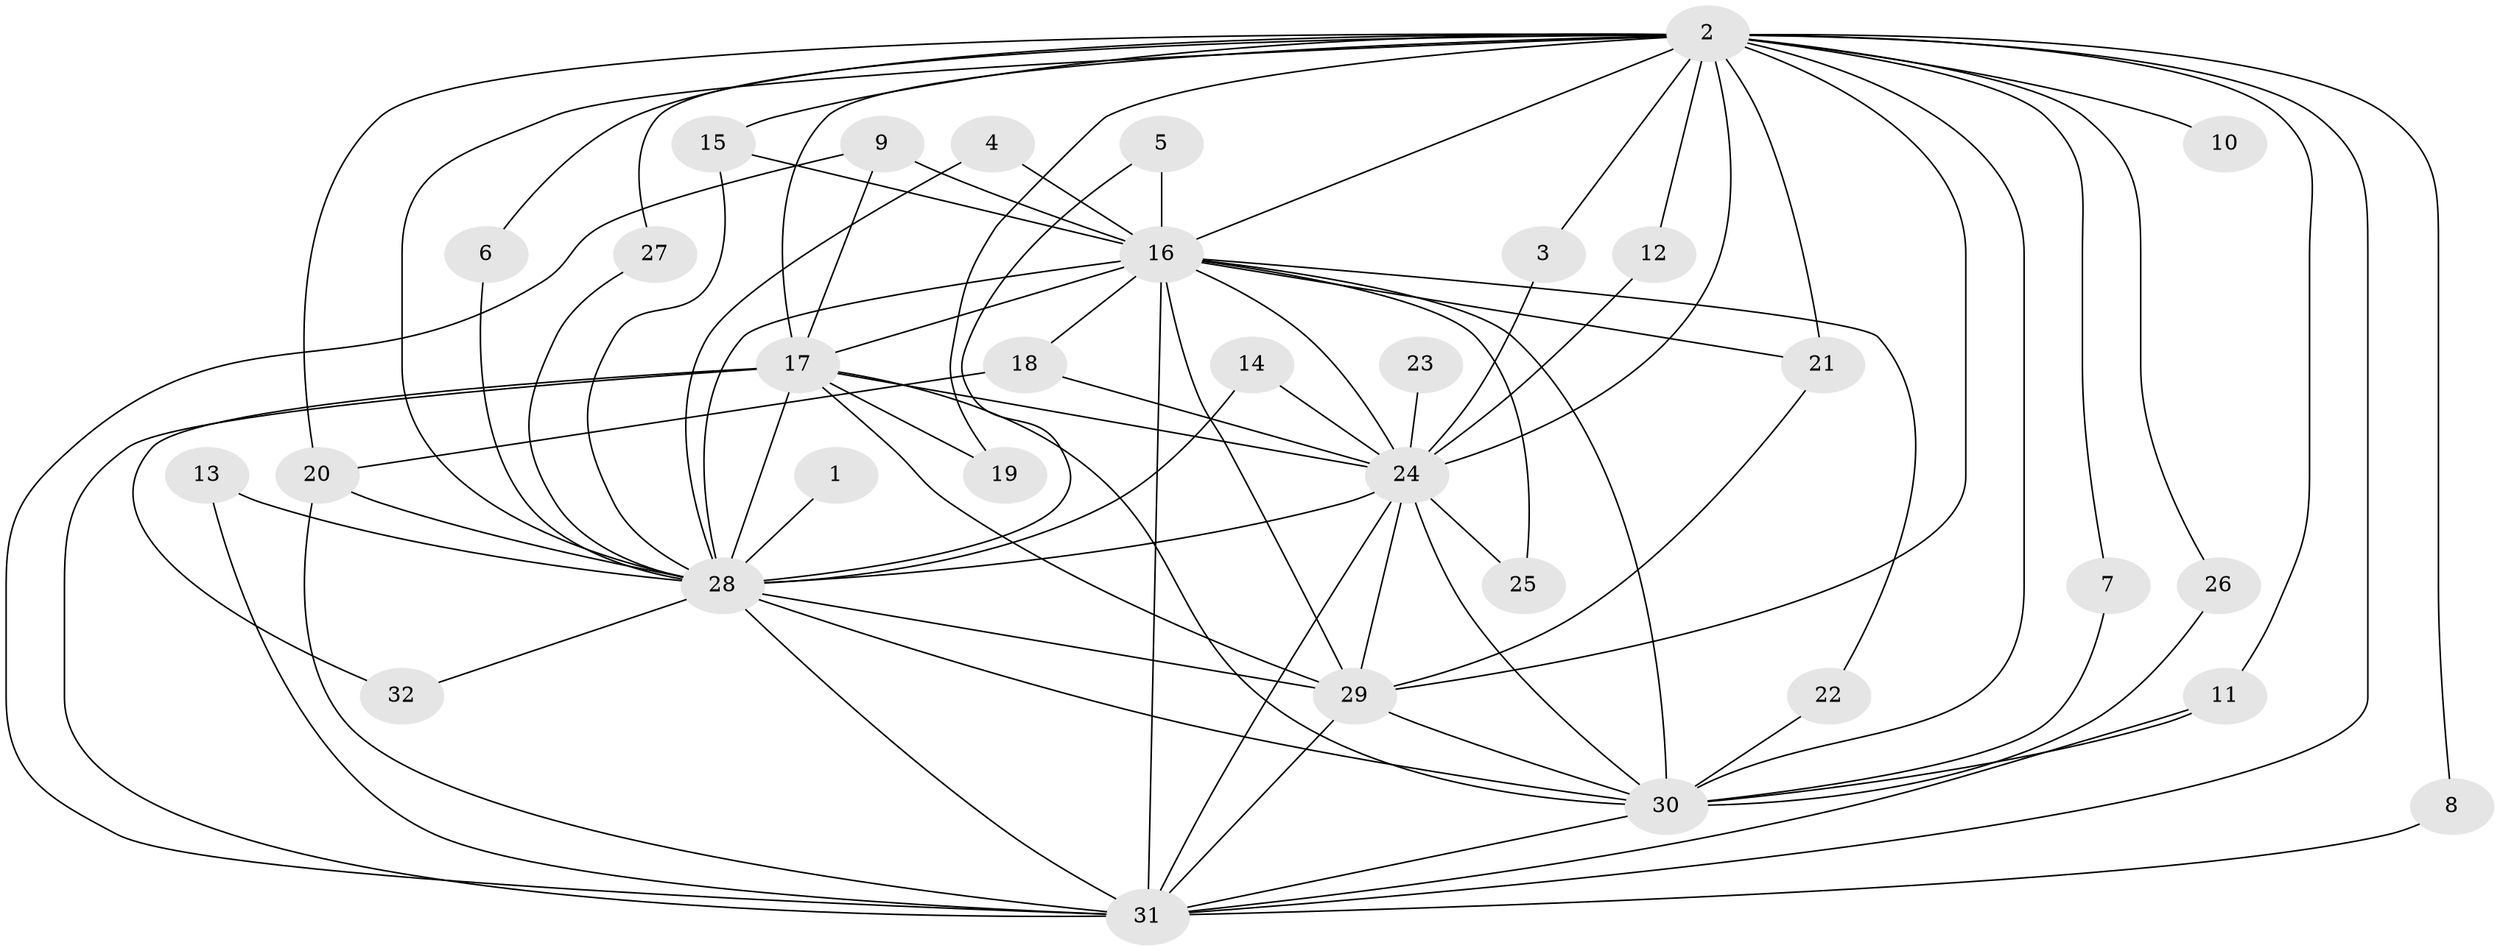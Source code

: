 // original degree distribution, {26: 0.016129032258064516, 16: 0.016129032258064516, 22: 0.016129032258064516, 14: 0.03225806451612903, 12: 0.016129032258064516, 23: 0.016129032258064516, 18: 0.016129032258064516, 19: 0.016129032258064516, 10: 0.016129032258064516, 3: 0.1774193548387097, 2: 0.5967741935483871, 5: 0.016129032258064516, 4: 0.04838709677419355}
// Generated by graph-tools (version 1.1) at 2025/25/03/09/25 03:25:48]
// undirected, 32 vertices, 79 edges
graph export_dot {
graph [start="1"]
  node [color=gray90,style=filled];
  1;
  2;
  3;
  4;
  5;
  6;
  7;
  8;
  9;
  10;
  11;
  12;
  13;
  14;
  15;
  16;
  17;
  18;
  19;
  20;
  21;
  22;
  23;
  24;
  25;
  26;
  27;
  28;
  29;
  30;
  31;
  32;
  1 -- 28 [weight=1.0];
  2 -- 3 [weight=1.0];
  2 -- 6 [weight=1.0];
  2 -- 7 [weight=1.0];
  2 -- 8 [weight=1.0];
  2 -- 10 [weight=1.0];
  2 -- 11 [weight=1.0];
  2 -- 12 [weight=1.0];
  2 -- 15 [weight=1.0];
  2 -- 16 [weight=3.0];
  2 -- 17 [weight=6.0];
  2 -- 19 [weight=1.0];
  2 -- 20 [weight=1.0];
  2 -- 21 [weight=1.0];
  2 -- 24 [weight=3.0];
  2 -- 26 [weight=1.0];
  2 -- 27 [weight=1.0];
  2 -- 28 [weight=3.0];
  2 -- 29 [weight=4.0];
  2 -- 30 [weight=3.0];
  2 -- 31 [weight=3.0];
  3 -- 24 [weight=1.0];
  4 -- 16 [weight=1.0];
  4 -- 28 [weight=1.0];
  5 -- 16 [weight=1.0];
  5 -- 28 [weight=1.0];
  6 -- 28 [weight=1.0];
  7 -- 30 [weight=1.0];
  8 -- 31 [weight=1.0];
  9 -- 16 [weight=1.0];
  9 -- 17 [weight=1.0];
  9 -- 31 [weight=1.0];
  11 -- 30 [weight=1.0];
  11 -- 31 [weight=1.0];
  12 -- 24 [weight=1.0];
  13 -- 28 [weight=1.0];
  13 -- 31 [weight=1.0];
  14 -- 24 [weight=1.0];
  14 -- 28 [weight=1.0];
  15 -- 16 [weight=2.0];
  15 -- 28 [weight=1.0];
  16 -- 17 [weight=2.0];
  16 -- 18 [weight=1.0];
  16 -- 21 [weight=1.0];
  16 -- 22 [weight=1.0];
  16 -- 24 [weight=1.0];
  16 -- 25 [weight=1.0];
  16 -- 28 [weight=1.0];
  16 -- 29 [weight=1.0];
  16 -- 30 [weight=2.0];
  16 -- 31 [weight=2.0];
  17 -- 19 [weight=1.0];
  17 -- 24 [weight=2.0];
  17 -- 28 [weight=2.0];
  17 -- 29 [weight=2.0];
  17 -- 30 [weight=2.0];
  17 -- 31 [weight=2.0];
  17 -- 32 [weight=2.0];
  18 -- 20 [weight=1.0];
  18 -- 24 [weight=2.0];
  20 -- 28 [weight=1.0];
  20 -- 31 [weight=1.0];
  21 -- 29 [weight=1.0];
  22 -- 30 [weight=1.0];
  23 -- 24 [weight=1.0];
  24 -- 25 [weight=1.0];
  24 -- 28 [weight=1.0];
  24 -- 29 [weight=1.0];
  24 -- 30 [weight=1.0];
  24 -- 31 [weight=4.0];
  26 -- 30 [weight=1.0];
  27 -- 28 [weight=1.0];
  28 -- 29 [weight=1.0];
  28 -- 30 [weight=2.0];
  28 -- 31 [weight=2.0];
  28 -- 32 [weight=1.0];
  29 -- 30 [weight=1.0];
  29 -- 31 [weight=1.0];
  30 -- 31 [weight=1.0];
}
